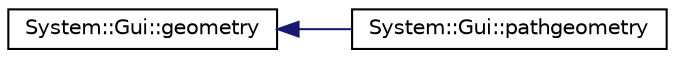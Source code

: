 digraph G
{
  edge [fontname="Helvetica",fontsize="10",labelfontname="Helvetica",labelfontsize="10"];
  node [fontname="Helvetica",fontsize="10",shape=record];
  rankdir="LR";
  Node1 [label="System::Gui::geometry",height=0.2,width=0.4,color="black", fillcolor="white", style="filled",URL="$class_system_1_1_gui_1_1geometry.html"];
  Node1 -> Node2 [dir="back",color="midnightblue",fontsize="10",style="solid",fontname="Helvetica"];
  Node2 [label="System::Gui::pathgeometry",height=0.2,width=0.4,color="black", fillcolor="white", style="filled",URL="$class_system_1_1_gui_1_1pathgeometry.html"];
}
